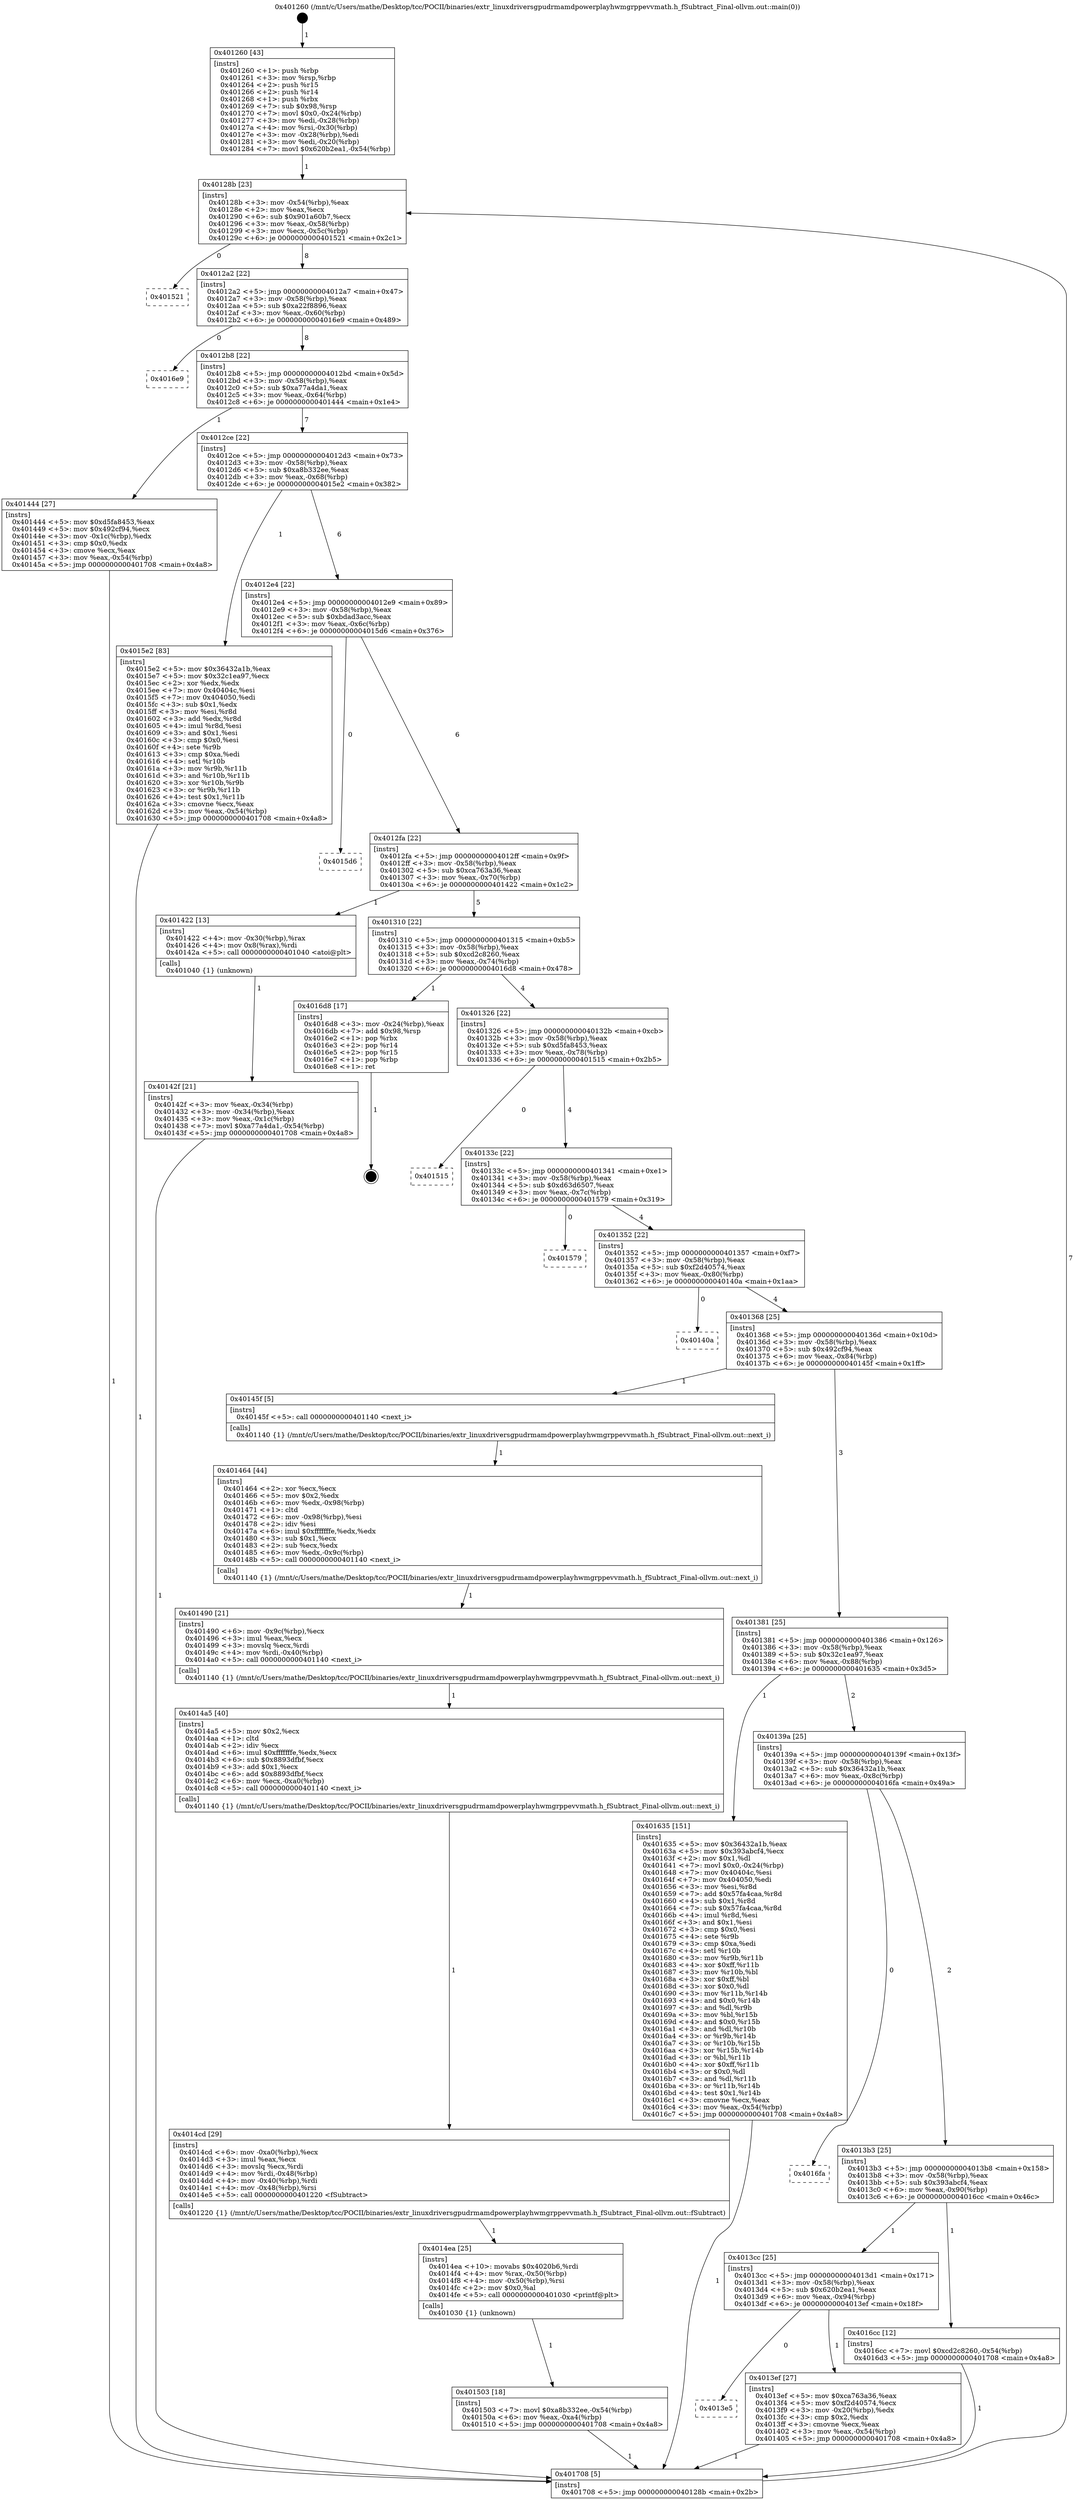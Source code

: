 digraph "0x401260" {
  label = "0x401260 (/mnt/c/Users/mathe/Desktop/tcc/POCII/binaries/extr_linuxdriversgpudrmamdpowerplayhwmgrppevvmath.h_fSubtract_Final-ollvm.out::main(0))"
  labelloc = "t"
  node[shape=record]

  Entry [label="",width=0.3,height=0.3,shape=circle,fillcolor=black,style=filled]
  "0x40128b" [label="{
     0x40128b [23]\l
     | [instrs]\l
     &nbsp;&nbsp;0x40128b \<+3\>: mov -0x54(%rbp),%eax\l
     &nbsp;&nbsp;0x40128e \<+2\>: mov %eax,%ecx\l
     &nbsp;&nbsp;0x401290 \<+6\>: sub $0x901a60b7,%ecx\l
     &nbsp;&nbsp;0x401296 \<+3\>: mov %eax,-0x58(%rbp)\l
     &nbsp;&nbsp;0x401299 \<+3\>: mov %ecx,-0x5c(%rbp)\l
     &nbsp;&nbsp;0x40129c \<+6\>: je 0000000000401521 \<main+0x2c1\>\l
  }"]
  "0x401521" [label="{
     0x401521\l
  }", style=dashed]
  "0x4012a2" [label="{
     0x4012a2 [22]\l
     | [instrs]\l
     &nbsp;&nbsp;0x4012a2 \<+5\>: jmp 00000000004012a7 \<main+0x47\>\l
     &nbsp;&nbsp;0x4012a7 \<+3\>: mov -0x58(%rbp),%eax\l
     &nbsp;&nbsp;0x4012aa \<+5\>: sub $0xa22f8896,%eax\l
     &nbsp;&nbsp;0x4012af \<+3\>: mov %eax,-0x60(%rbp)\l
     &nbsp;&nbsp;0x4012b2 \<+6\>: je 00000000004016e9 \<main+0x489\>\l
  }"]
  Exit [label="",width=0.3,height=0.3,shape=circle,fillcolor=black,style=filled,peripheries=2]
  "0x4016e9" [label="{
     0x4016e9\l
  }", style=dashed]
  "0x4012b8" [label="{
     0x4012b8 [22]\l
     | [instrs]\l
     &nbsp;&nbsp;0x4012b8 \<+5\>: jmp 00000000004012bd \<main+0x5d\>\l
     &nbsp;&nbsp;0x4012bd \<+3\>: mov -0x58(%rbp),%eax\l
     &nbsp;&nbsp;0x4012c0 \<+5\>: sub $0xa77a4da1,%eax\l
     &nbsp;&nbsp;0x4012c5 \<+3\>: mov %eax,-0x64(%rbp)\l
     &nbsp;&nbsp;0x4012c8 \<+6\>: je 0000000000401444 \<main+0x1e4\>\l
  }"]
  "0x401503" [label="{
     0x401503 [18]\l
     | [instrs]\l
     &nbsp;&nbsp;0x401503 \<+7\>: movl $0xa8b332ee,-0x54(%rbp)\l
     &nbsp;&nbsp;0x40150a \<+6\>: mov %eax,-0xa4(%rbp)\l
     &nbsp;&nbsp;0x401510 \<+5\>: jmp 0000000000401708 \<main+0x4a8\>\l
  }"]
  "0x401444" [label="{
     0x401444 [27]\l
     | [instrs]\l
     &nbsp;&nbsp;0x401444 \<+5\>: mov $0xd5fa8453,%eax\l
     &nbsp;&nbsp;0x401449 \<+5\>: mov $0x492cf94,%ecx\l
     &nbsp;&nbsp;0x40144e \<+3\>: mov -0x1c(%rbp),%edx\l
     &nbsp;&nbsp;0x401451 \<+3\>: cmp $0x0,%edx\l
     &nbsp;&nbsp;0x401454 \<+3\>: cmove %ecx,%eax\l
     &nbsp;&nbsp;0x401457 \<+3\>: mov %eax,-0x54(%rbp)\l
     &nbsp;&nbsp;0x40145a \<+5\>: jmp 0000000000401708 \<main+0x4a8\>\l
  }"]
  "0x4012ce" [label="{
     0x4012ce [22]\l
     | [instrs]\l
     &nbsp;&nbsp;0x4012ce \<+5\>: jmp 00000000004012d3 \<main+0x73\>\l
     &nbsp;&nbsp;0x4012d3 \<+3\>: mov -0x58(%rbp),%eax\l
     &nbsp;&nbsp;0x4012d6 \<+5\>: sub $0xa8b332ee,%eax\l
     &nbsp;&nbsp;0x4012db \<+3\>: mov %eax,-0x68(%rbp)\l
     &nbsp;&nbsp;0x4012de \<+6\>: je 00000000004015e2 \<main+0x382\>\l
  }"]
  "0x4014ea" [label="{
     0x4014ea [25]\l
     | [instrs]\l
     &nbsp;&nbsp;0x4014ea \<+10\>: movabs $0x4020b6,%rdi\l
     &nbsp;&nbsp;0x4014f4 \<+4\>: mov %rax,-0x50(%rbp)\l
     &nbsp;&nbsp;0x4014f8 \<+4\>: mov -0x50(%rbp),%rsi\l
     &nbsp;&nbsp;0x4014fc \<+2\>: mov $0x0,%al\l
     &nbsp;&nbsp;0x4014fe \<+5\>: call 0000000000401030 \<printf@plt\>\l
     | [calls]\l
     &nbsp;&nbsp;0x401030 \{1\} (unknown)\l
  }"]
  "0x4015e2" [label="{
     0x4015e2 [83]\l
     | [instrs]\l
     &nbsp;&nbsp;0x4015e2 \<+5\>: mov $0x36432a1b,%eax\l
     &nbsp;&nbsp;0x4015e7 \<+5\>: mov $0x32c1ea97,%ecx\l
     &nbsp;&nbsp;0x4015ec \<+2\>: xor %edx,%edx\l
     &nbsp;&nbsp;0x4015ee \<+7\>: mov 0x40404c,%esi\l
     &nbsp;&nbsp;0x4015f5 \<+7\>: mov 0x404050,%edi\l
     &nbsp;&nbsp;0x4015fc \<+3\>: sub $0x1,%edx\l
     &nbsp;&nbsp;0x4015ff \<+3\>: mov %esi,%r8d\l
     &nbsp;&nbsp;0x401602 \<+3\>: add %edx,%r8d\l
     &nbsp;&nbsp;0x401605 \<+4\>: imul %r8d,%esi\l
     &nbsp;&nbsp;0x401609 \<+3\>: and $0x1,%esi\l
     &nbsp;&nbsp;0x40160c \<+3\>: cmp $0x0,%esi\l
     &nbsp;&nbsp;0x40160f \<+4\>: sete %r9b\l
     &nbsp;&nbsp;0x401613 \<+3\>: cmp $0xa,%edi\l
     &nbsp;&nbsp;0x401616 \<+4\>: setl %r10b\l
     &nbsp;&nbsp;0x40161a \<+3\>: mov %r9b,%r11b\l
     &nbsp;&nbsp;0x40161d \<+3\>: and %r10b,%r11b\l
     &nbsp;&nbsp;0x401620 \<+3\>: xor %r10b,%r9b\l
     &nbsp;&nbsp;0x401623 \<+3\>: or %r9b,%r11b\l
     &nbsp;&nbsp;0x401626 \<+4\>: test $0x1,%r11b\l
     &nbsp;&nbsp;0x40162a \<+3\>: cmovne %ecx,%eax\l
     &nbsp;&nbsp;0x40162d \<+3\>: mov %eax,-0x54(%rbp)\l
     &nbsp;&nbsp;0x401630 \<+5\>: jmp 0000000000401708 \<main+0x4a8\>\l
  }"]
  "0x4012e4" [label="{
     0x4012e4 [22]\l
     | [instrs]\l
     &nbsp;&nbsp;0x4012e4 \<+5\>: jmp 00000000004012e9 \<main+0x89\>\l
     &nbsp;&nbsp;0x4012e9 \<+3\>: mov -0x58(%rbp),%eax\l
     &nbsp;&nbsp;0x4012ec \<+5\>: sub $0xbdad3acc,%eax\l
     &nbsp;&nbsp;0x4012f1 \<+3\>: mov %eax,-0x6c(%rbp)\l
     &nbsp;&nbsp;0x4012f4 \<+6\>: je 00000000004015d6 \<main+0x376\>\l
  }"]
  "0x4014cd" [label="{
     0x4014cd [29]\l
     | [instrs]\l
     &nbsp;&nbsp;0x4014cd \<+6\>: mov -0xa0(%rbp),%ecx\l
     &nbsp;&nbsp;0x4014d3 \<+3\>: imul %eax,%ecx\l
     &nbsp;&nbsp;0x4014d6 \<+3\>: movslq %ecx,%rdi\l
     &nbsp;&nbsp;0x4014d9 \<+4\>: mov %rdi,-0x48(%rbp)\l
     &nbsp;&nbsp;0x4014dd \<+4\>: mov -0x40(%rbp),%rdi\l
     &nbsp;&nbsp;0x4014e1 \<+4\>: mov -0x48(%rbp),%rsi\l
     &nbsp;&nbsp;0x4014e5 \<+5\>: call 0000000000401220 \<fSubtract\>\l
     | [calls]\l
     &nbsp;&nbsp;0x401220 \{1\} (/mnt/c/Users/mathe/Desktop/tcc/POCII/binaries/extr_linuxdriversgpudrmamdpowerplayhwmgrppevvmath.h_fSubtract_Final-ollvm.out::fSubtract)\l
  }"]
  "0x4015d6" [label="{
     0x4015d6\l
  }", style=dashed]
  "0x4012fa" [label="{
     0x4012fa [22]\l
     | [instrs]\l
     &nbsp;&nbsp;0x4012fa \<+5\>: jmp 00000000004012ff \<main+0x9f\>\l
     &nbsp;&nbsp;0x4012ff \<+3\>: mov -0x58(%rbp),%eax\l
     &nbsp;&nbsp;0x401302 \<+5\>: sub $0xca763a36,%eax\l
     &nbsp;&nbsp;0x401307 \<+3\>: mov %eax,-0x70(%rbp)\l
     &nbsp;&nbsp;0x40130a \<+6\>: je 0000000000401422 \<main+0x1c2\>\l
  }"]
  "0x4014a5" [label="{
     0x4014a5 [40]\l
     | [instrs]\l
     &nbsp;&nbsp;0x4014a5 \<+5\>: mov $0x2,%ecx\l
     &nbsp;&nbsp;0x4014aa \<+1\>: cltd\l
     &nbsp;&nbsp;0x4014ab \<+2\>: idiv %ecx\l
     &nbsp;&nbsp;0x4014ad \<+6\>: imul $0xfffffffe,%edx,%ecx\l
     &nbsp;&nbsp;0x4014b3 \<+6\>: sub $0x8893dfbf,%ecx\l
     &nbsp;&nbsp;0x4014b9 \<+3\>: add $0x1,%ecx\l
     &nbsp;&nbsp;0x4014bc \<+6\>: add $0x8893dfbf,%ecx\l
     &nbsp;&nbsp;0x4014c2 \<+6\>: mov %ecx,-0xa0(%rbp)\l
     &nbsp;&nbsp;0x4014c8 \<+5\>: call 0000000000401140 \<next_i\>\l
     | [calls]\l
     &nbsp;&nbsp;0x401140 \{1\} (/mnt/c/Users/mathe/Desktop/tcc/POCII/binaries/extr_linuxdriversgpudrmamdpowerplayhwmgrppevvmath.h_fSubtract_Final-ollvm.out::next_i)\l
  }"]
  "0x401422" [label="{
     0x401422 [13]\l
     | [instrs]\l
     &nbsp;&nbsp;0x401422 \<+4\>: mov -0x30(%rbp),%rax\l
     &nbsp;&nbsp;0x401426 \<+4\>: mov 0x8(%rax),%rdi\l
     &nbsp;&nbsp;0x40142a \<+5\>: call 0000000000401040 \<atoi@plt\>\l
     | [calls]\l
     &nbsp;&nbsp;0x401040 \{1\} (unknown)\l
  }"]
  "0x401310" [label="{
     0x401310 [22]\l
     | [instrs]\l
     &nbsp;&nbsp;0x401310 \<+5\>: jmp 0000000000401315 \<main+0xb5\>\l
     &nbsp;&nbsp;0x401315 \<+3\>: mov -0x58(%rbp),%eax\l
     &nbsp;&nbsp;0x401318 \<+5\>: sub $0xcd2c8260,%eax\l
     &nbsp;&nbsp;0x40131d \<+3\>: mov %eax,-0x74(%rbp)\l
     &nbsp;&nbsp;0x401320 \<+6\>: je 00000000004016d8 \<main+0x478\>\l
  }"]
  "0x401490" [label="{
     0x401490 [21]\l
     | [instrs]\l
     &nbsp;&nbsp;0x401490 \<+6\>: mov -0x9c(%rbp),%ecx\l
     &nbsp;&nbsp;0x401496 \<+3\>: imul %eax,%ecx\l
     &nbsp;&nbsp;0x401499 \<+3\>: movslq %ecx,%rdi\l
     &nbsp;&nbsp;0x40149c \<+4\>: mov %rdi,-0x40(%rbp)\l
     &nbsp;&nbsp;0x4014a0 \<+5\>: call 0000000000401140 \<next_i\>\l
     | [calls]\l
     &nbsp;&nbsp;0x401140 \{1\} (/mnt/c/Users/mathe/Desktop/tcc/POCII/binaries/extr_linuxdriversgpudrmamdpowerplayhwmgrppevvmath.h_fSubtract_Final-ollvm.out::next_i)\l
  }"]
  "0x4016d8" [label="{
     0x4016d8 [17]\l
     | [instrs]\l
     &nbsp;&nbsp;0x4016d8 \<+3\>: mov -0x24(%rbp),%eax\l
     &nbsp;&nbsp;0x4016db \<+7\>: add $0x98,%rsp\l
     &nbsp;&nbsp;0x4016e2 \<+1\>: pop %rbx\l
     &nbsp;&nbsp;0x4016e3 \<+2\>: pop %r14\l
     &nbsp;&nbsp;0x4016e5 \<+2\>: pop %r15\l
     &nbsp;&nbsp;0x4016e7 \<+1\>: pop %rbp\l
     &nbsp;&nbsp;0x4016e8 \<+1\>: ret\l
  }"]
  "0x401326" [label="{
     0x401326 [22]\l
     | [instrs]\l
     &nbsp;&nbsp;0x401326 \<+5\>: jmp 000000000040132b \<main+0xcb\>\l
     &nbsp;&nbsp;0x40132b \<+3\>: mov -0x58(%rbp),%eax\l
     &nbsp;&nbsp;0x40132e \<+5\>: sub $0xd5fa8453,%eax\l
     &nbsp;&nbsp;0x401333 \<+3\>: mov %eax,-0x78(%rbp)\l
     &nbsp;&nbsp;0x401336 \<+6\>: je 0000000000401515 \<main+0x2b5\>\l
  }"]
  "0x401464" [label="{
     0x401464 [44]\l
     | [instrs]\l
     &nbsp;&nbsp;0x401464 \<+2\>: xor %ecx,%ecx\l
     &nbsp;&nbsp;0x401466 \<+5\>: mov $0x2,%edx\l
     &nbsp;&nbsp;0x40146b \<+6\>: mov %edx,-0x98(%rbp)\l
     &nbsp;&nbsp;0x401471 \<+1\>: cltd\l
     &nbsp;&nbsp;0x401472 \<+6\>: mov -0x98(%rbp),%esi\l
     &nbsp;&nbsp;0x401478 \<+2\>: idiv %esi\l
     &nbsp;&nbsp;0x40147a \<+6\>: imul $0xfffffffe,%edx,%edx\l
     &nbsp;&nbsp;0x401480 \<+3\>: sub $0x1,%ecx\l
     &nbsp;&nbsp;0x401483 \<+2\>: sub %ecx,%edx\l
     &nbsp;&nbsp;0x401485 \<+6\>: mov %edx,-0x9c(%rbp)\l
     &nbsp;&nbsp;0x40148b \<+5\>: call 0000000000401140 \<next_i\>\l
     | [calls]\l
     &nbsp;&nbsp;0x401140 \{1\} (/mnt/c/Users/mathe/Desktop/tcc/POCII/binaries/extr_linuxdriversgpudrmamdpowerplayhwmgrppevvmath.h_fSubtract_Final-ollvm.out::next_i)\l
  }"]
  "0x401515" [label="{
     0x401515\l
  }", style=dashed]
  "0x40133c" [label="{
     0x40133c [22]\l
     | [instrs]\l
     &nbsp;&nbsp;0x40133c \<+5\>: jmp 0000000000401341 \<main+0xe1\>\l
     &nbsp;&nbsp;0x401341 \<+3\>: mov -0x58(%rbp),%eax\l
     &nbsp;&nbsp;0x401344 \<+5\>: sub $0xd63d6507,%eax\l
     &nbsp;&nbsp;0x401349 \<+3\>: mov %eax,-0x7c(%rbp)\l
     &nbsp;&nbsp;0x40134c \<+6\>: je 0000000000401579 \<main+0x319\>\l
  }"]
  "0x40142f" [label="{
     0x40142f [21]\l
     | [instrs]\l
     &nbsp;&nbsp;0x40142f \<+3\>: mov %eax,-0x34(%rbp)\l
     &nbsp;&nbsp;0x401432 \<+3\>: mov -0x34(%rbp),%eax\l
     &nbsp;&nbsp;0x401435 \<+3\>: mov %eax,-0x1c(%rbp)\l
     &nbsp;&nbsp;0x401438 \<+7\>: movl $0xa77a4da1,-0x54(%rbp)\l
     &nbsp;&nbsp;0x40143f \<+5\>: jmp 0000000000401708 \<main+0x4a8\>\l
  }"]
  "0x401579" [label="{
     0x401579\l
  }", style=dashed]
  "0x401352" [label="{
     0x401352 [22]\l
     | [instrs]\l
     &nbsp;&nbsp;0x401352 \<+5\>: jmp 0000000000401357 \<main+0xf7\>\l
     &nbsp;&nbsp;0x401357 \<+3\>: mov -0x58(%rbp),%eax\l
     &nbsp;&nbsp;0x40135a \<+5\>: sub $0xf2d40574,%eax\l
     &nbsp;&nbsp;0x40135f \<+3\>: mov %eax,-0x80(%rbp)\l
     &nbsp;&nbsp;0x401362 \<+6\>: je 000000000040140a \<main+0x1aa\>\l
  }"]
  "0x401260" [label="{
     0x401260 [43]\l
     | [instrs]\l
     &nbsp;&nbsp;0x401260 \<+1\>: push %rbp\l
     &nbsp;&nbsp;0x401261 \<+3\>: mov %rsp,%rbp\l
     &nbsp;&nbsp;0x401264 \<+2\>: push %r15\l
     &nbsp;&nbsp;0x401266 \<+2\>: push %r14\l
     &nbsp;&nbsp;0x401268 \<+1\>: push %rbx\l
     &nbsp;&nbsp;0x401269 \<+7\>: sub $0x98,%rsp\l
     &nbsp;&nbsp;0x401270 \<+7\>: movl $0x0,-0x24(%rbp)\l
     &nbsp;&nbsp;0x401277 \<+3\>: mov %edi,-0x28(%rbp)\l
     &nbsp;&nbsp;0x40127a \<+4\>: mov %rsi,-0x30(%rbp)\l
     &nbsp;&nbsp;0x40127e \<+3\>: mov -0x28(%rbp),%edi\l
     &nbsp;&nbsp;0x401281 \<+3\>: mov %edi,-0x20(%rbp)\l
     &nbsp;&nbsp;0x401284 \<+7\>: movl $0x620b2ea1,-0x54(%rbp)\l
  }"]
  "0x40140a" [label="{
     0x40140a\l
  }", style=dashed]
  "0x401368" [label="{
     0x401368 [25]\l
     | [instrs]\l
     &nbsp;&nbsp;0x401368 \<+5\>: jmp 000000000040136d \<main+0x10d\>\l
     &nbsp;&nbsp;0x40136d \<+3\>: mov -0x58(%rbp),%eax\l
     &nbsp;&nbsp;0x401370 \<+5\>: sub $0x492cf94,%eax\l
     &nbsp;&nbsp;0x401375 \<+6\>: mov %eax,-0x84(%rbp)\l
     &nbsp;&nbsp;0x40137b \<+6\>: je 000000000040145f \<main+0x1ff\>\l
  }"]
  "0x401708" [label="{
     0x401708 [5]\l
     | [instrs]\l
     &nbsp;&nbsp;0x401708 \<+5\>: jmp 000000000040128b \<main+0x2b\>\l
  }"]
  "0x40145f" [label="{
     0x40145f [5]\l
     | [instrs]\l
     &nbsp;&nbsp;0x40145f \<+5\>: call 0000000000401140 \<next_i\>\l
     | [calls]\l
     &nbsp;&nbsp;0x401140 \{1\} (/mnt/c/Users/mathe/Desktop/tcc/POCII/binaries/extr_linuxdriversgpudrmamdpowerplayhwmgrppevvmath.h_fSubtract_Final-ollvm.out::next_i)\l
  }"]
  "0x401381" [label="{
     0x401381 [25]\l
     | [instrs]\l
     &nbsp;&nbsp;0x401381 \<+5\>: jmp 0000000000401386 \<main+0x126\>\l
     &nbsp;&nbsp;0x401386 \<+3\>: mov -0x58(%rbp),%eax\l
     &nbsp;&nbsp;0x401389 \<+5\>: sub $0x32c1ea97,%eax\l
     &nbsp;&nbsp;0x40138e \<+6\>: mov %eax,-0x88(%rbp)\l
     &nbsp;&nbsp;0x401394 \<+6\>: je 0000000000401635 \<main+0x3d5\>\l
  }"]
  "0x4013e5" [label="{
     0x4013e5\l
  }", style=dashed]
  "0x401635" [label="{
     0x401635 [151]\l
     | [instrs]\l
     &nbsp;&nbsp;0x401635 \<+5\>: mov $0x36432a1b,%eax\l
     &nbsp;&nbsp;0x40163a \<+5\>: mov $0x393abcf4,%ecx\l
     &nbsp;&nbsp;0x40163f \<+2\>: mov $0x1,%dl\l
     &nbsp;&nbsp;0x401641 \<+7\>: movl $0x0,-0x24(%rbp)\l
     &nbsp;&nbsp;0x401648 \<+7\>: mov 0x40404c,%esi\l
     &nbsp;&nbsp;0x40164f \<+7\>: mov 0x404050,%edi\l
     &nbsp;&nbsp;0x401656 \<+3\>: mov %esi,%r8d\l
     &nbsp;&nbsp;0x401659 \<+7\>: add $0x57fa4caa,%r8d\l
     &nbsp;&nbsp;0x401660 \<+4\>: sub $0x1,%r8d\l
     &nbsp;&nbsp;0x401664 \<+7\>: sub $0x57fa4caa,%r8d\l
     &nbsp;&nbsp;0x40166b \<+4\>: imul %r8d,%esi\l
     &nbsp;&nbsp;0x40166f \<+3\>: and $0x1,%esi\l
     &nbsp;&nbsp;0x401672 \<+3\>: cmp $0x0,%esi\l
     &nbsp;&nbsp;0x401675 \<+4\>: sete %r9b\l
     &nbsp;&nbsp;0x401679 \<+3\>: cmp $0xa,%edi\l
     &nbsp;&nbsp;0x40167c \<+4\>: setl %r10b\l
     &nbsp;&nbsp;0x401680 \<+3\>: mov %r9b,%r11b\l
     &nbsp;&nbsp;0x401683 \<+4\>: xor $0xff,%r11b\l
     &nbsp;&nbsp;0x401687 \<+3\>: mov %r10b,%bl\l
     &nbsp;&nbsp;0x40168a \<+3\>: xor $0xff,%bl\l
     &nbsp;&nbsp;0x40168d \<+3\>: xor $0x0,%dl\l
     &nbsp;&nbsp;0x401690 \<+3\>: mov %r11b,%r14b\l
     &nbsp;&nbsp;0x401693 \<+4\>: and $0x0,%r14b\l
     &nbsp;&nbsp;0x401697 \<+3\>: and %dl,%r9b\l
     &nbsp;&nbsp;0x40169a \<+3\>: mov %bl,%r15b\l
     &nbsp;&nbsp;0x40169d \<+4\>: and $0x0,%r15b\l
     &nbsp;&nbsp;0x4016a1 \<+3\>: and %dl,%r10b\l
     &nbsp;&nbsp;0x4016a4 \<+3\>: or %r9b,%r14b\l
     &nbsp;&nbsp;0x4016a7 \<+3\>: or %r10b,%r15b\l
     &nbsp;&nbsp;0x4016aa \<+3\>: xor %r15b,%r14b\l
     &nbsp;&nbsp;0x4016ad \<+3\>: or %bl,%r11b\l
     &nbsp;&nbsp;0x4016b0 \<+4\>: xor $0xff,%r11b\l
     &nbsp;&nbsp;0x4016b4 \<+3\>: or $0x0,%dl\l
     &nbsp;&nbsp;0x4016b7 \<+3\>: and %dl,%r11b\l
     &nbsp;&nbsp;0x4016ba \<+3\>: or %r11b,%r14b\l
     &nbsp;&nbsp;0x4016bd \<+4\>: test $0x1,%r14b\l
     &nbsp;&nbsp;0x4016c1 \<+3\>: cmovne %ecx,%eax\l
     &nbsp;&nbsp;0x4016c4 \<+3\>: mov %eax,-0x54(%rbp)\l
     &nbsp;&nbsp;0x4016c7 \<+5\>: jmp 0000000000401708 \<main+0x4a8\>\l
  }"]
  "0x40139a" [label="{
     0x40139a [25]\l
     | [instrs]\l
     &nbsp;&nbsp;0x40139a \<+5\>: jmp 000000000040139f \<main+0x13f\>\l
     &nbsp;&nbsp;0x40139f \<+3\>: mov -0x58(%rbp),%eax\l
     &nbsp;&nbsp;0x4013a2 \<+5\>: sub $0x36432a1b,%eax\l
     &nbsp;&nbsp;0x4013a7 \<+6\>: mov %eax,-0x8c(%rbp)\l
     &nbsp;&nbsp;0x4013ad \<+6\>: je 00000000004016fa \<main+0x49a\>\l
  }"]
  "0x4013ef" [label="{
     0x4013ef [27]\l
     | [instrs]\l
     &nbsp;&nbsp;0x4013ef \<+5\>: mov $0xca763a36,%eax\l
     &nbsp;&nbsp;0x4013f4 \<+5\>: mov $0xf2d40574,%ecx\l
     &nbsp;&nbsp;0x4013f9 \<+3\>: mov -0x20(%rbp),%edx\l
     &nbsp;&nbsp;0x4013fc \<+3\>: cmp $0x2,%edx\l
     &nbsp;&nbsp;0x4013ff \<+3\>: cmovne %ecx,%eax\l
     &nbsp;&nbsp;0x401402 \<+3\>: mov %eax,-0x54(%rbp)\l
     &nbsp;&nbsp;0x401405 \<+5\>: jmp 0000000000401708 \<main+0x4a8\>\l
  }"]
  "0x4016fa" [label="{
     0x4016fa\l
  }", style=dashed]
  "0x4013b3" [label="{
     0x4013b3 [25]\l
     | [instrs]\l
     &nbsp;&nbsp;0x4013b3 \<+5\>: jmp 00000000004013b8 \<main+0x158\>\l
     &nbsp;&nbsp;0x4013b8 \<+3\>: mov -0x58(%rbp),%eax\l
     &nbsp;&nbsp;0x4013bb \<+5\>: sub $0x393abcf4,%eax\l
     &nbsp;&nbsp;0x4013c0 \<+6\>: mov %eax,-0x90(%rbp)\l
     &nbsp;&nbsp;0x4013c6 \<+6\>: je 00000000004016cc \<main+0x46c\>\l
  }"]
  "0x4013cc" [label="{
     0x4013cc [25]\l
     | [instrs]\l
     &nbsp;&nbsp;0x4013cc \<+5\>: jmp 00000000004013d1 \<main+0x171\>\l
     &nbsp;&nbsp;0x4013d1 \<+3\>: mov -0x58(%rbp),%eax\l
     &nbsp;&nbsp;0x4013d4 \<+5\>: sub $0x620b2ea1,%eax\l
     &nbsp;&nbsp;0x4013d9 \<+6\>: mov %eax,-0x94(%rbp)\l
     &nbsp;&nbsp;0x4013df \<+6\>: je 00000000004013ef \<main+0x18f\>\l
  }"]
  "0x4016cc" [label="{
     0x4016cc [12]\l
     | [instrs]\l
     &nbsp;&nbsp;0x4016cc \<+7\>: movl $0xcd2c8260,-0x54(%rbp)\l
     &nbsp;&nbsp;0x4016d3 \<+5\>: jmp 0000000000401708 \<main+0x4a8\>\l
  }"]
  Entry -> "0x401260" [label=" 1"]
  "0x40128b" -> "0x401521" [label=" 0"]
  "0x40128b" -> "0x4012a2" [label=" 8"]
  "0x4016d8" -> Exit [label=" 1"]
  "0x4012a2" -> "0x4016e9" [label=" 0"]
  "0x4012a2" -> "0x4012b8" [label=" 8"]
  "0x4016cc" -> "0x401708" [label=" 1"]
  "0x4012b8" -> "0x401444" [label=" 1"]
  "0x4012b8" -> "0x4012ce" [label=" 7"]
  "0x401635" -> "0x401708" [label=" 1"]
  "0x4012ce" -> "0x4015e2" [label=" 1"]
  "0x4012ce" -> "0x4012e4" [label=" 6"]
  "0x4015e2" -> "0x401708" [label=" 1"]
  "0x4012e4" -> "0x4015d6" [label=" 0"]
  "0x4012e4" -> "0x4012fa" [label=" 6"]
  "0x401503" -> "0x401708" [label=" 1"]
  "0x4012fa" -> "0x401422" [label=" 1"]
  "0x4012fa" -> "0x401310" [label=" 5"]
  "0x4014ea" -> "0x401503" [label=" 1"]
  "0x401310" -> "0x4016d8" [label=" 1"]
  "0x401310" -> "0x401326" [label=" 4"]
  "0x4014cd" -> "0x4014ea" [label=" 1"]
  "0x401326" -> "0x401515" [label=" 0"]
  "0x401326" -> "0x40133c" [label=" 4"]
  "0x4014a5" -> "0x4014cd" [label=" 1"]
  "0x40133c" -> "0x401579" [label=" 0"]
  "0x40133c" -> "0x401352" [label=" 4"]
  "0x401490" -> "0x4014a5" [label=" 1"]
  "0x401352" -> "0x40140a" [label=" 0"]
  "0x401352" -> "0x401368" [label=" 4"]
  "0x401464" -> "0x401490" [label=" 1"]
  "0x401368" -> "0x40145f" [label=" 1"]
  "0x401368" -> "0x401381" [label=" 3"]
  "0x40145f" -> "0x401464" [label=" 1"]
  "0x401381" -> "0x401635" [label=" 1"]
  "0x401381" -> "0x40139a" [label=" 2"]
  "0x401444" -> "0x401708" [label=" 1"]
  "0x40139a" -> "0x4016fa" [label=" 0"]
  "0x40139a" -> "0x4013b3" [label=" 2"]
  "0x40142f" -> "0x401708" [label=" 1"]
  "0x4013b3" -> "0x4016cc" [label=" 1"]
  "0x4013b3" -> "0x4013cc" [label=" 1"]
  "0x401422" -> "0x40142f" [label=" 1"]
  "0x4013cc" -> "0x4013ef" [label=" 1"]
  "0x4013cc" -> "0x4013e5" [label=" 0"]
  "0x4013ef" -> "0x401708" [label=" 1"]
  "0x401260" -> "0x40128b" [label=" 1"]
  "0x401708" -> "0x40128b" [label=" 7"]
}

